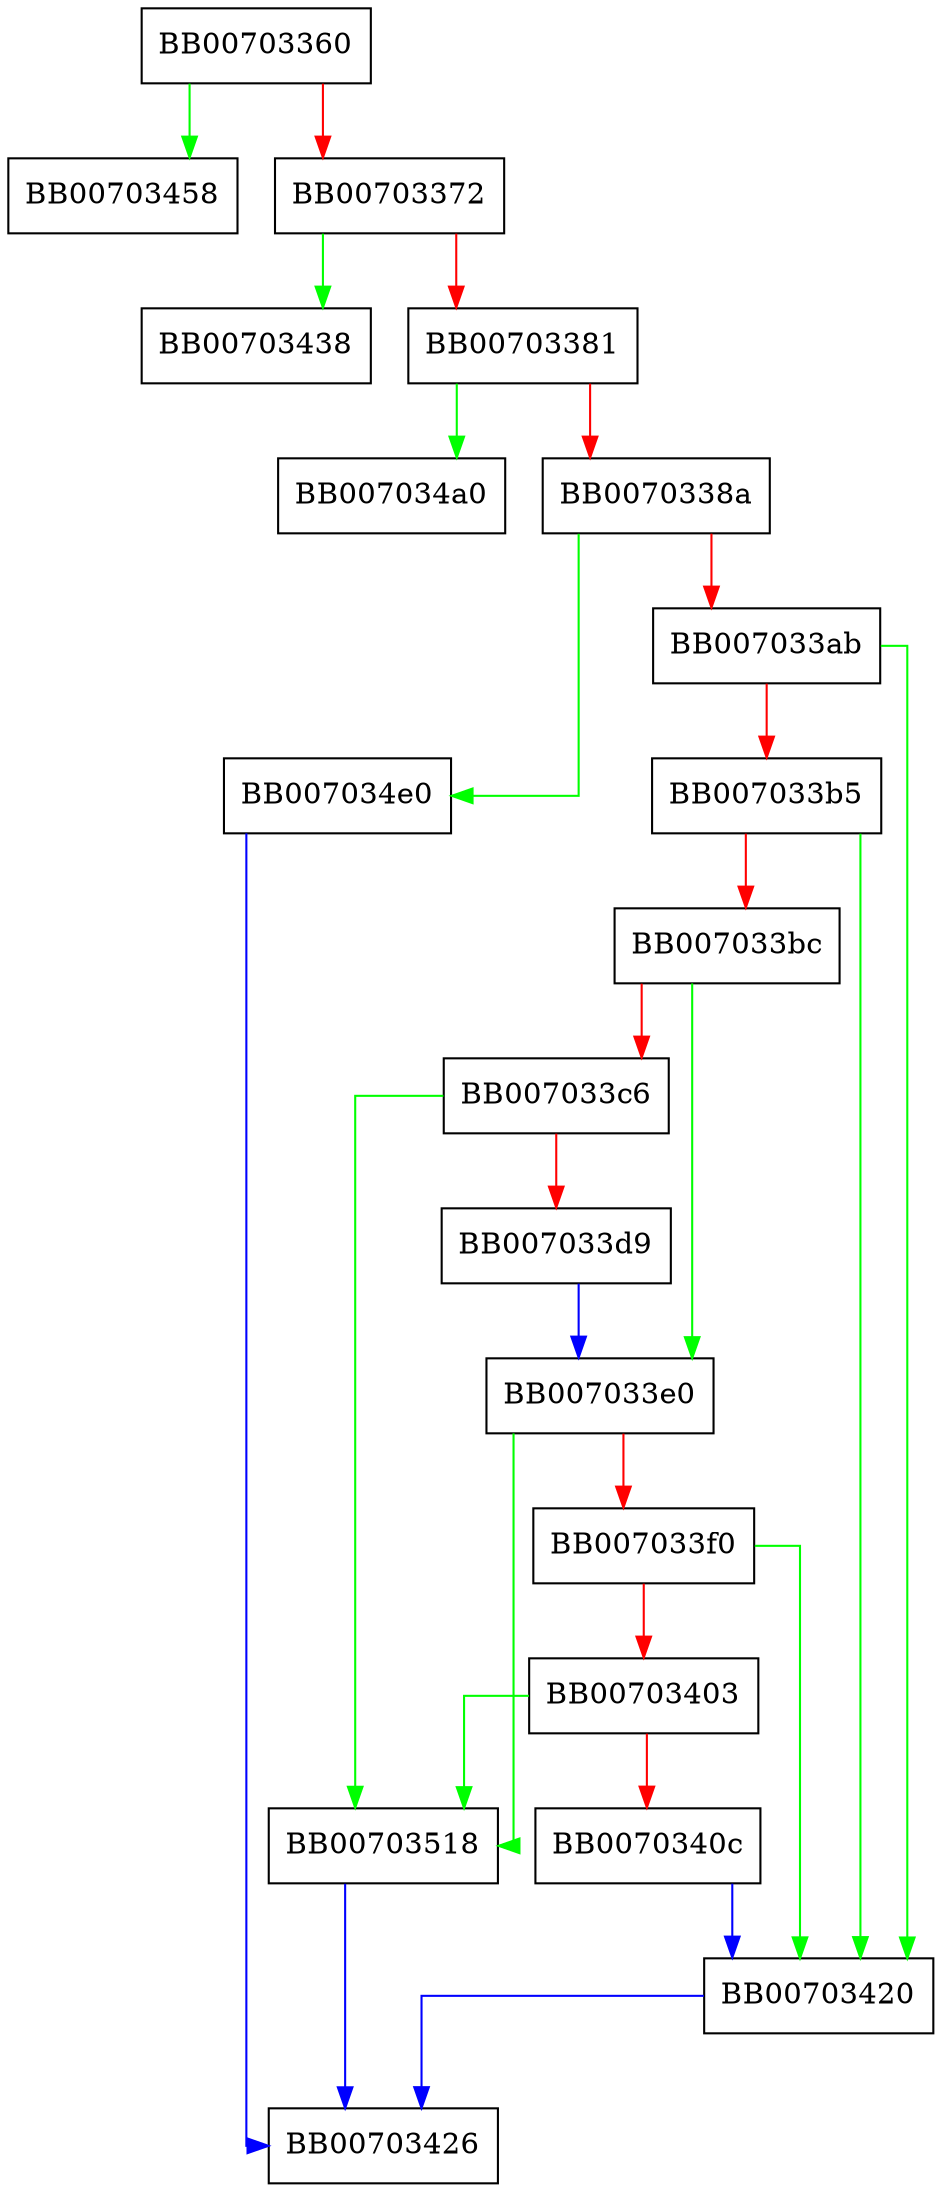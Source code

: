 digraph ossl_cipher_generic_stream_update {
  node [shape="box"];
  graph [splines=ortho];
  BB00703360 -> BB00703458 [color="green"];
  BB00703360 -> BB00703372 [color="red"];
  BB00703372 -> BB00703438 [color="green"];
  BB00703372 -> BB00703381 [color="red"];
  BB00703381 -> BB007034a0 [color="green"];
  BB00703381 -> BB0070338a [color="red"];
  BB0070338a -> BB007034e0 [color="green"];
  BB0070338a -> BB007033ab [color="red"];
  BB007033ab -> BB00703420 [color="green"];
  BB007033ab -> BB007033b5 [color="red"];
  BB007033b5 -> BB00703420 [color="green"];
  BB007033b5 -> BB007033bc [color="red"];
  BB007033bc -> BB007033e0 [color="green"];
  BB007033bc -> BB007033c6 [color="red"];
  BB007033c6 -> BB00703518 [color="green"];
  BB007033c6 -> BB007033d9 [color="red"];
  BB007033d9 -> BB007033e0 [color="blue"];
  BB007033e0 -> BB00703518 [color="green"];
  BB007033e0 -> BB007033f0 [color="red"];
  BB007033f0 -> BB00703420 [color="green"];
  BB007033f0 -> BB00703403 [color="red"];
  BB00703403 -> BB00703518 [color="green"];
  BB00703403 -> BB0070340c [color="red"];
  BB0070340c -> BB00703420 [color="blue"];
  BB00703420 -> BB00703426 [color="blue"];
  BB007034e0 -> BB00703426 [color="blue"];
  BB00703518 -> BB00703426 [color="blue"];
}